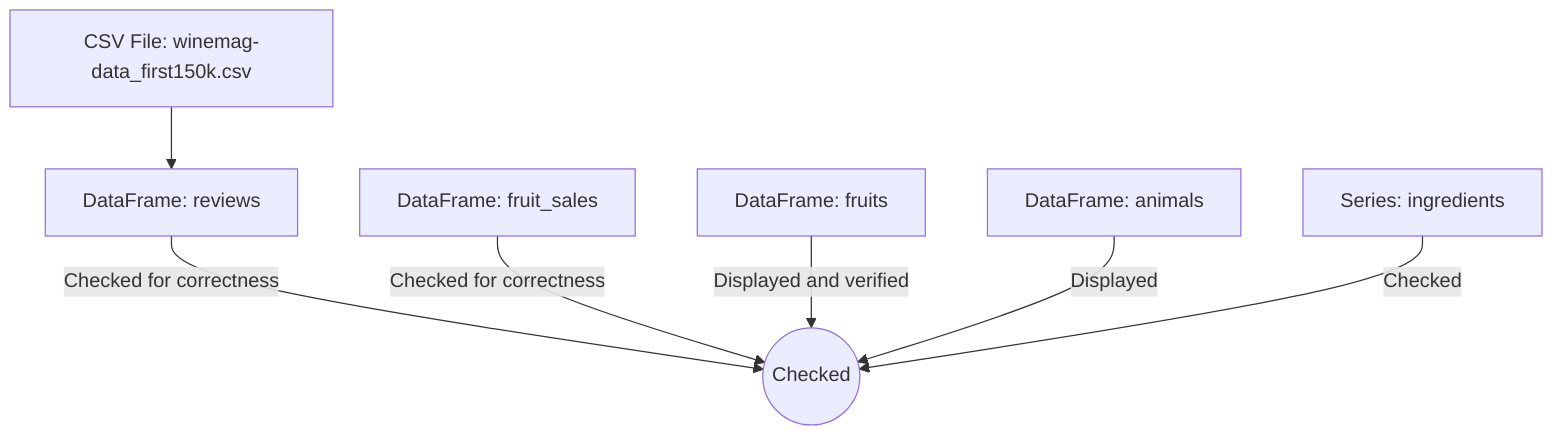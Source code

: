 %% The diagram represents the data processing flow of the Jupyter Notebook
flowchart TD
    %% Source node for wine reviews dataset
    A["CSV File: winemag-data_first150k.csv"]
    
    %% Node for loading and storing wine reviews in a DataFrame
    B["DataFrame: reviews"]
    A --> B
    
    %% Node for a DataFrame containing fruits sales data
    C["DataFrame: fruit_sales"]
    
    %% Node for DataFrame with animal details
    D["DataFrame: animals"]
    
    %% Node for fruits DataFrame
    E["DataFrame: fruits"]
    
    %% Node for Series containing dinner ingredients
    F["Series: ingredients"]
    
    %% Arrows indicating data flow and checks
    B --> |"Checked for correctness"| G(("Checked"))
    C --> |"Checked for correctness"| G
    E --> |"Displayed and verified"| G
    D --> |"Displayed"| G
    F --> |"Checked"| G